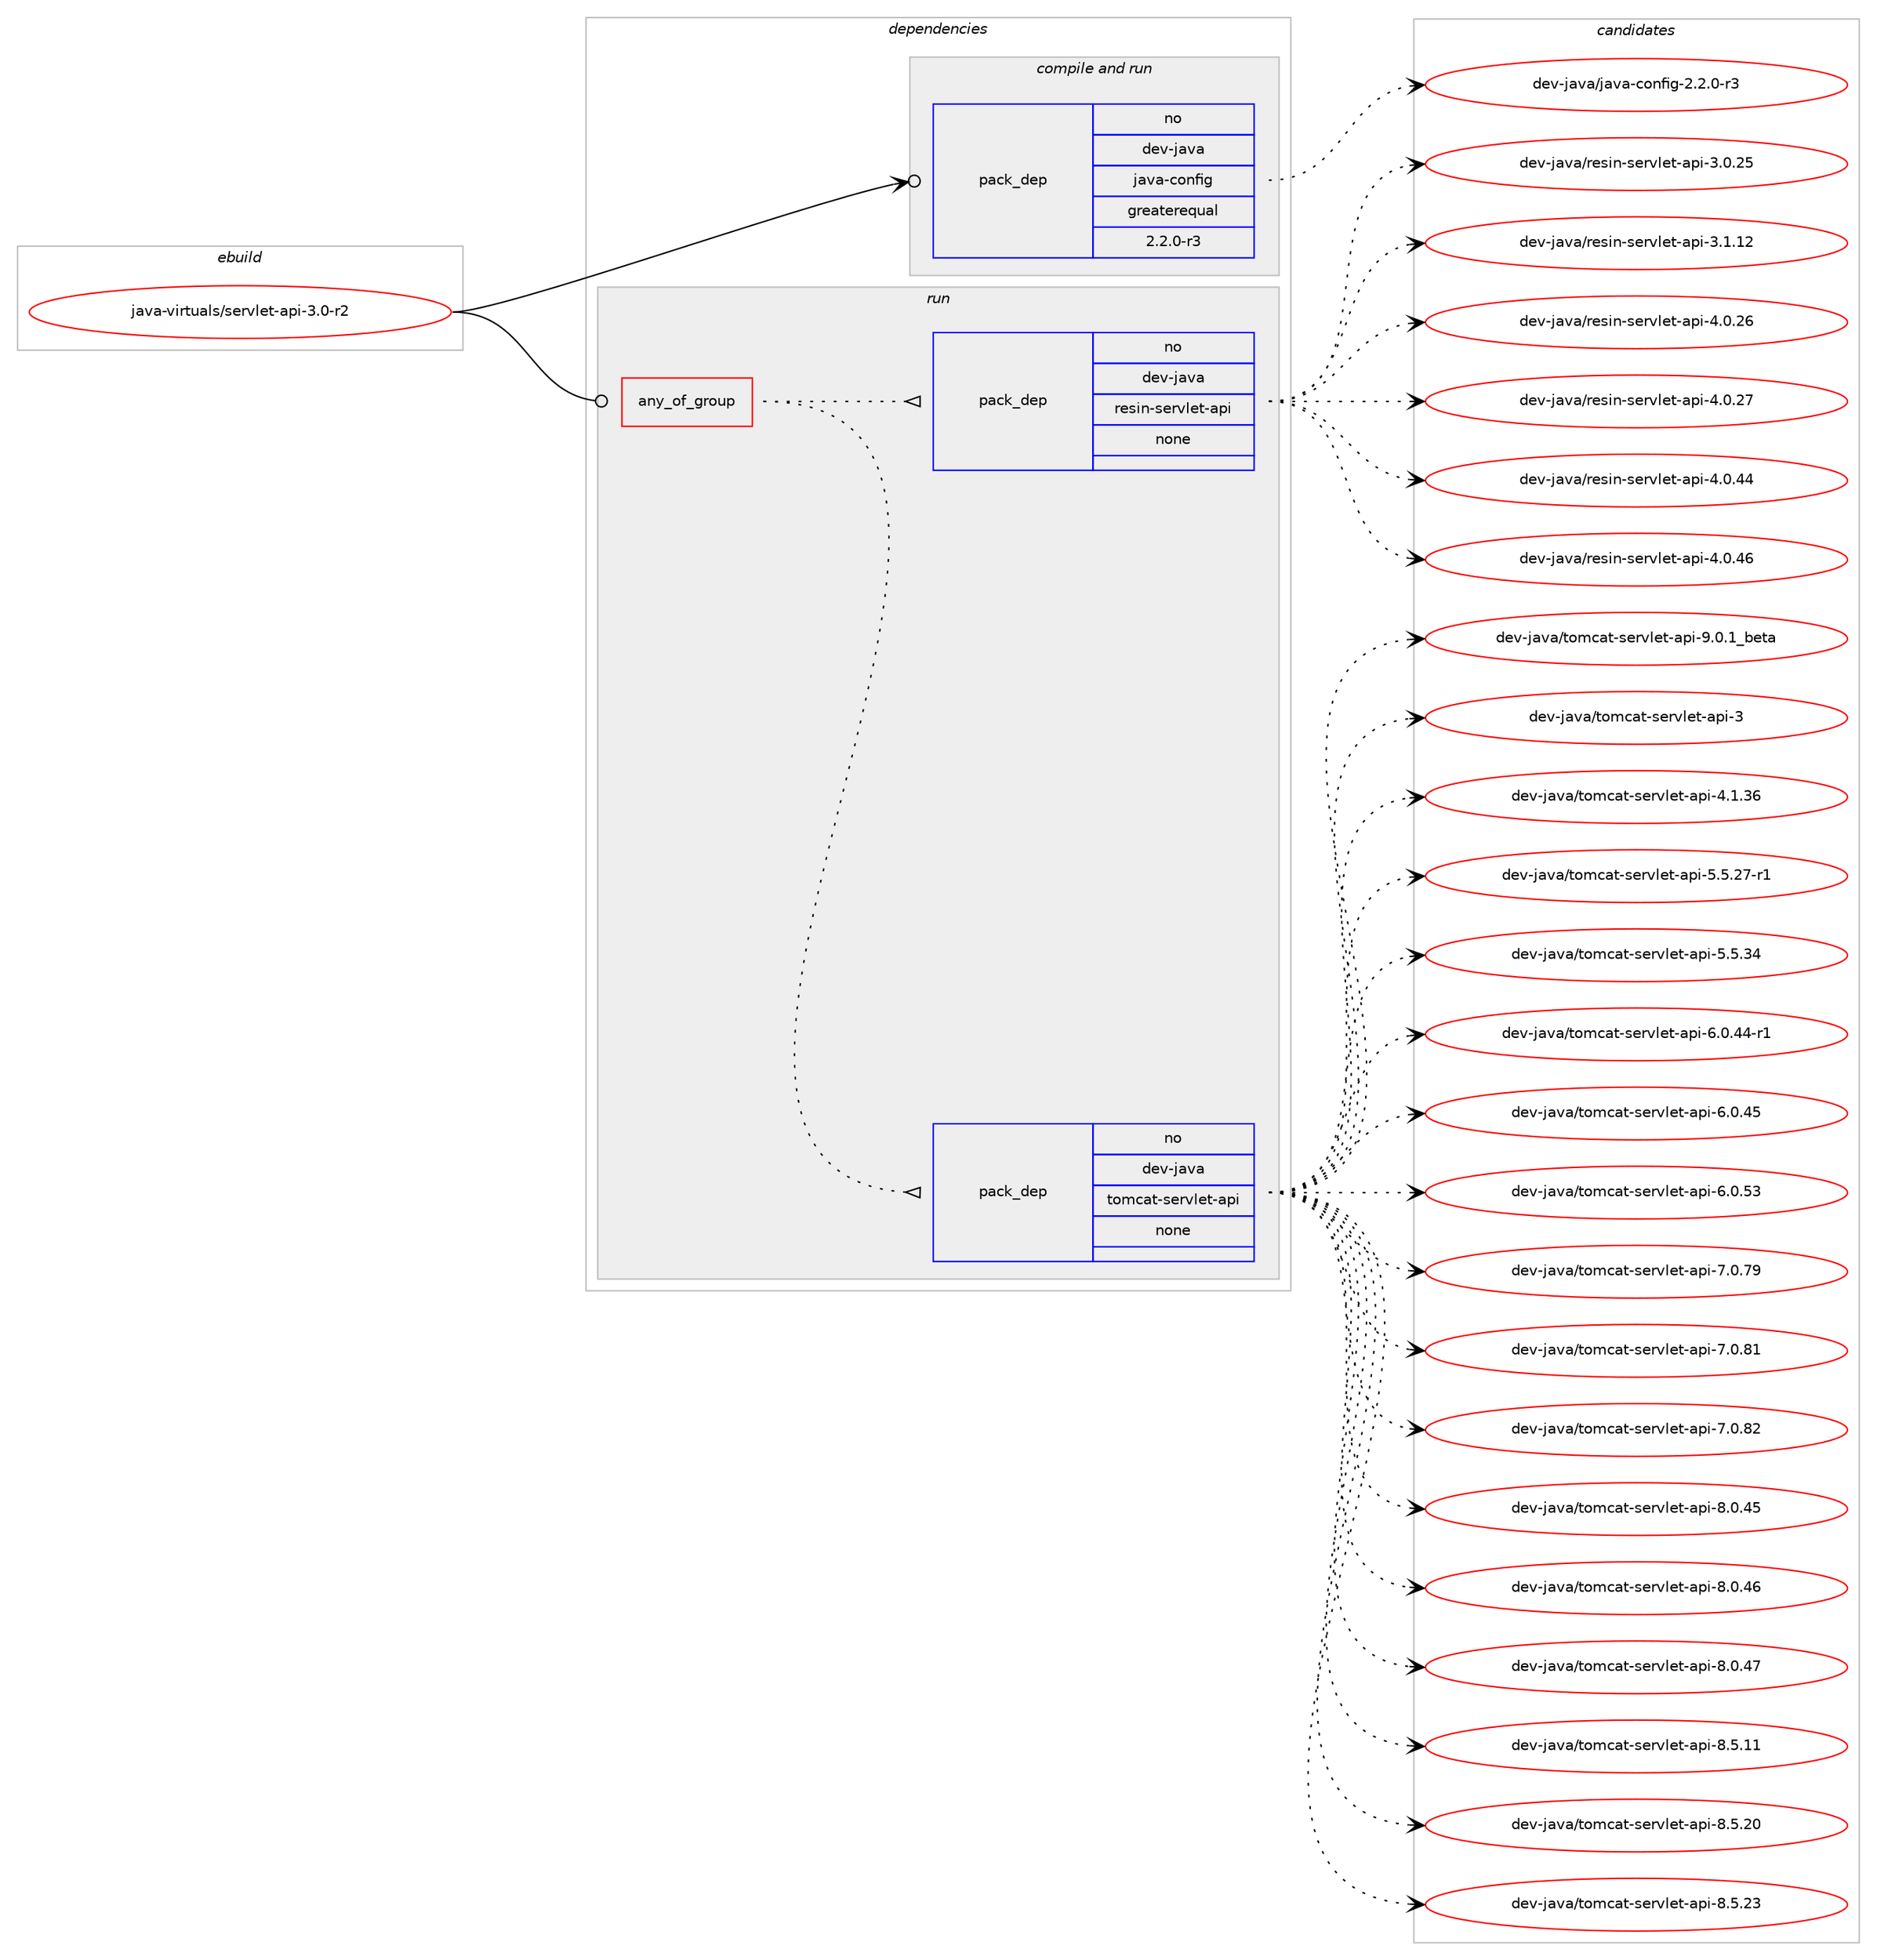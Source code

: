 digraph prolog {

# *************
# Graph options
# *************

newrank=true;
concentrate=true;
compound=true;
graph [rankdir=LR,fontname=Helvetica,fontsize=10,ranksep=1.5];#, ranksep=2.5, nodesep=0.2];
edge  [arrowhead=vee];
node  [fontname=Helvetica,fontsize=10];

# **********
# The ebuild
# **********

subgraph cluster_leftcol {
color=gray;
rank=same;
label=<<i>ebuild</i>>;
id [label="java-virtuals/servlet-api-3.0-r2", color=red, width=4, href="../java-virtuals/servlet-api-3.0-r2.svg"];
}

# ****************
# The dependencies
# ****************

subgraph cluster_midcol {
color=gray;
label=<<i>dependencies</i>>;
subgraph cluster_compile {
fillcolor="#eeeeee";
style=filled;
label=<<i>compile</i>>;
}
subgraph cluster_compileandrun {
fillcolor="#eeeeee";
style=filled;
label=<<i>compile and run</i>>;
subgraph pack225754 {
dependency313016 [label=<<TABLE BORDER="0" CELLBORDER="1" CELLSPACING="0" CELLPADDING="4" WIDTH="220"><TR><TD ROWSPAN="6" CELLPADDING="30">pack_dep</TD></TR><TR><TD WIDTH="110">no</TD></TR><TR><TD>dev-java</TD></TR><TR><TD>java-config</TD></TR><TR><TD>greaterequal</TD></TR><TR><TD>2.2.0-r3</TD></TR></TABLE>>, shape=none, color=blue];
}
id:e -> dependency313016:w [weight=20,style="solid",arrowhead="odotvee"];
}
subgraph cluster_run {
fillcolor="#eeeeee";
style=filled;
label=<<i>run</i>>;
subgraph any4896 {
dependency313017 [label=<<TABLE BORDER="0" CELLBORDER="1" CELLSPACING="0" CELLPADDING="4"><TR><TD CELLPADDING="10">any_of_group</TD></TR></TABLE>>, shape=none, color=red];subgraph pack225755 {
dependency313018 [label=<<TABLE BORDER="0" CELLBORDER="1" CELLSPACING="0" CELLPADDING="4" WIDTH="220"><TR><TD ROWSPAN="6" CELLPADDING="30">pack_dep</TD></TR><TR><TD WIDTH="110">no</TD></TR><TR><TD>dev-java</TD></TR><TR><TD>tomcat-servlet-api</TD></TR><TR><TD>none</TD></TR><TR><TD></TD></TR></TABLE>>, shape=none, color=blue];
}
dependency313017:e -> dependency313018:w [weight=20,style="dotted",arrowhead="oinv"];
subgraph pack225756 {
dependency313019 [label=<<TABLE BORDER="0" CELLBORDER="1" CELLSPACING="0" CELLPADDING="4" WIDTH="220"><TR><TD ROWSPAN="6" CELLPADDING="30">pack_dep</TD></TR><TR><TD WIDTH="110">no</TD></TR><TR><TD>dev-java</TD></TR><TR><TD>resin-servlet-api</TD></TR><TR><TD>none</TD></TR><TR><TD></TD></TR></TABLE>>, shape=none, color=blue];
}
dependency313017:e -> dependency313019:w [weight=20,style="dotted",arrowhead="oinv"];
}
id:e -> dependency313017:w [weight=20,style="solid",arrowhead="odot"];
}
}

# **************
# The candidates
# **************

subgraph cluster_choices {
rank=same;
color=gray;
label=<<i>candidates</i>>;

subgraph choice225754 {
color=black;
nodesep=1;
choice10010111845106971189747106971189745991111101021051034550465046484511451 [label="dev-java/java-config-2.2.0-r3", color=red, width=4,href="../dev-java/java-config-2.2.0-r3.svg"];
dependency313016:e -> choice10010111845106971189747106971189745991111101021051034550465046484511451:w [style=dotted,weight="100"];
}
subgraph choice225755 {
color=black;
nodesep=1;
choice1001011184510697118974711611110999971164511510111411810810111645971121054551 [label="dev-java/tomcat-servlet-api-3", color=red, width=4,href="../dev-java/tomcat-servlet-api-3.svg"];
choice10010111845106971189747116111109999711645115101114118108101116459711210545524649465154 [label="dev-java/tomcat-servlet-api-4.1.36", color=red, width=4,href="../dev-java/tomcat-servlet-api-4.1.36.svg"];
choice100101118451069711897471161111099997116451151011141181081011164597112105455346534650554511449 [label="dev-java/tomcat-servlet-api-5.5.27-r1", color=red, width=4,href="../dev-java/tomcat-servlet-api-5.5.27-r1.svg"];
choice10010111845106971189747116111109999711645115101114118108101116459711210545534653465152 [label="dev-java/tomcat-servlet-api-5.5.34", color=red, width=4,href="../dev-java/tomcat-servlet-api-5.5.34.svg"];
choice100101118451069711897471161111099997116451151011141181081011164597112105455446484652524511449 [label="dev-java/tomcat-servlet-api-6.0.44-r1", color=red, width=4,href="../dev-java/tomcat-servlet-api-6.0.44-r1.svg"];
choice10010111845106971189747116111109999711645115101114118108101116459711210545544648465253 [label="dev-java/tomcat-servlet-api-6.0.45", color=red, width=4,href="../dev-java/tomcat-servlet-api-6.0.45.svg"];
choice10010111845106971189747116111109999711645115101114118108101116459711210545544648465351 [label="dev-java/tomcat-servlet-api-6.0.53", color=red, width=4,href="../dev-java/tomcat-servlet-api-6.0.53.svg"];
choice10010111845106971189747116111109999711645115101114118108101116459711210545554648465557 [label="dev-java/tomcat-servlet-api-7.0.79", color=red, width=4,href="../dev-java/tomcat-servlet-api-7.0.79.svg"];
choice10010111845106971189747116111109999711645115101114118108101116459711210545554648465649 [label="dev-java/tomcat-servlet-api-7.0.81", color=red, width=4,href="../dev-java/tomcat-servlet-api-7.0.81.svg"];
choice10010111845106971189747116111109999711645115101114118108101116459711210545554648465650 [label="dev-java/tomcat-servlet-api-7.0.82", color=red, width=4,href="../dev-java/tomcat-servlet-api-7.0.82.svg"];
choice10010111845106971189747116111109999711645115101114118108101116459711210545564648465253 [label="dev-java/tomcat-servlet-api-8.0.45", color=red, width=4,href="../dev-java/tomcat-servlet-api-8.0.45.svg"];
choice10010111845106971189747116111109999711645115101114118108101116459711210545564648465254 [label="dev-java/tomcat-servlet-api-8.0.46", color=red, width=4,href="../dev-java/tomcat-servlet-api-8.0.46.svg"];
choice10010111845106971189747116111109999711645115101114118108101116459711210545564648465255 [label="dev-java/tomcat-servlet-api-8.0.47", color=red, width=4,href="../dev-java/tomcat-servlet-api-8.0.47.svg"];
choice10010111845106971189747116111109999711645115101114118108101116459711210545564653464949 [label="dev-java/tomcat-servlet-api-8.5.11", color=red, width=4,href="../dev-java/tomcat-servlet-api-8.5.11.svg"];
choice10010111845106971189747116111109999711645115101114118108101116459711210545564653465048 [label="dev-java/tomcat-servlet-api-8.5.20", color=red, width=4,href="../dev-java/tomcat-servlet-api-8.5.20.svg"];
choice10010111845106971189747116111109999711645115101114118108101116459711210545564653465051 [label="dev-java/tomcat-servlet-api-8.5.23", color=red, width=4,href="../dev-java/tomcat-servlet-api-8.5.23.svg"];
choice100101118451069711897471161111099997116451151011141181081011164597112105455746484649959810111697 [label="dev-java/tomcat-servlet-api-9.0.1_beta", color=red, width=4,href="../dev-java/tomcat-servlet-api-9.0.1_beta.svg"];
dependency313018:e -> choice1001011184510697118974711611110999971164511510111411810810111645971121054551:w [style=dotted,weight="100"];
dependency313018:e -> choice10010111845106971189747116111109999711645115101114118108101116459711210545524649465154:w [style=dotted,weight="100"];
dependency313018:e -> choice100101118451069711897471161111099997116451151011141181081011164597112105455346534650554511449:w [style=dotted,weight="100"];
dependency313018:e -> choice10010111845106971189747116111109999711645115101114118108101116459711210545534653465152:w [style=dotted,weight="100"];
dependency313018:e -> choice100101118451069711897471161111099997116451151011141181081011164597112105455446484652524511449:w [style=dotted,weight="100"];
dependency313018:e -> choice10010111845106971189747116111109999711645115101114118108101116459711210545544648465253:w [style=dotted,weight="100"];
dependency313018:e -> choice10010111845106971189747116111109999711645115101114118108101116459711210545544648465351:w [style=dotted,weight="100"];
dependency313018:e -> choice10010111845106971189747116111109999711645115101114118108101116459711210545554648465557:w [style=dotted,weight="100"];
dependency313018:e -> choice10010111845106971189747116111109999711645115101114118108101116459711210545554648465649:w [style=dotted,weight="100"];
dependency313018:e -> choice10010111845106971189747116111109999711645115101114118108101116459711210545554648465650:w [style=dotted,weight="100"];
dependency313018:e -> choice10010111845106971189747116111109999711645115101114118108101116459711210545564648465253:w [style=dotted,weight="100"];
dependency313018:e -> choice10010111845106971189747116111109999711645115101114118108101116459711210545564648465254:w [style=dotted,weight="100"];
dependency313018:e -> choice10010111845106971189747116111109999711645115101114118108101116459711210545564648465255:w [style=dotted,weight="100"];
dependency313018:e -> choice10010111845106971189747116111109999711645115101114118108101116459711210545564653464949:w [style=dotted,weight="100"];
dependency313018:e -> choice10010111845106971189747116111109999711645115101114118108101116459711210545564653465048:w [style=dotted,weight="100"];
dependency313018:e -> choice10010111845106971189747116111109999711645115101114118108101116459711210545564653465051:w [style=dotted,weight="100"];
dependency313018:e -> choice100101118451069711897471161111099997116451151011141181081011164597112105455746484649959810111697:w [style=dotted,weight="100"];
}
subgraph choice225756 {
color=black;
nodesep=1;
choice1001011184510697118974711410111510511045115101114118108101116459711210545514648465053 [label="dev-java/resin-servlet-api-3.0.25", color=red, width=4,href="../dev-java/resin-servlet-api-3.0.25.svg"];
choice1001011184510697118974711410111510511045115101114118108101116459711210545514649464950 [label="dev-java/resin-servlet-api-3.1.12", color=red, width=4,href="../dev-java/resin-servlet-api-3.1.12.svg"];
choice1001011184510697118974711410111510511045115101114118108101116459711210545524648465054 [label="dev-java/resin-servlet-api-4.0.26", color=red, width=4,href="../dev-java/resin-servlet-api-4.0.26.svg"];
choice1001011184510697118974711410111510511045115101114118108101116459711210545524648465055 [label="dev-java/resin-servlet-api-4.0.27", color=red, width=4,href="../dev-java/resin-servlet-api-4.0.27.svg"];
choice1001011184510697118974711410111510511045115101114118108101116459711210545524648465252 [label="dev-java/resin-servlet-api-4.0.44", color=red, width=4,href="../dev-java/resin-servlet-api-4.0.44.svg"];
choice1001011184510697118974711410111510511045115101114118108101116459711210545524648465254 [label="dev-java/resin-servlet-api-4.0.46", color=red, width=4,href="../dev-java/resin-servlet-api-4.0.46.svg"];
dependency313019:e -> choice1001011184510697118974711410111510511045115101114118108101116459711210545514648465053:w [style=dotted,weight="100"];
dependency313019:e -> choice1001011184510697118974711410111510511045115101114118108101116459711210545514649464950:w [style=dotted,weight="100"];
dependency313019:e -> choice1001011184510697118974711410111510511045115101114118108101116459711210545524648465054:w [style=dotted,weight="100"];
dependency313019:e -> choice1001011184510697118974711410111510511045115101114118108101116459711210545524648465055:w [style=dotted,weight="100"];
dependency313019:e -> choice1001011184510697118974711410111510511045115101114118108101116459711210545524648465252:w [style=dotted,weight="100"];
dependency313019:e -> choice1001011184510697118974711410111510511045115101114118108101116459711210545524648465254:w [style=dotted,weight="100"];
}
}

}
